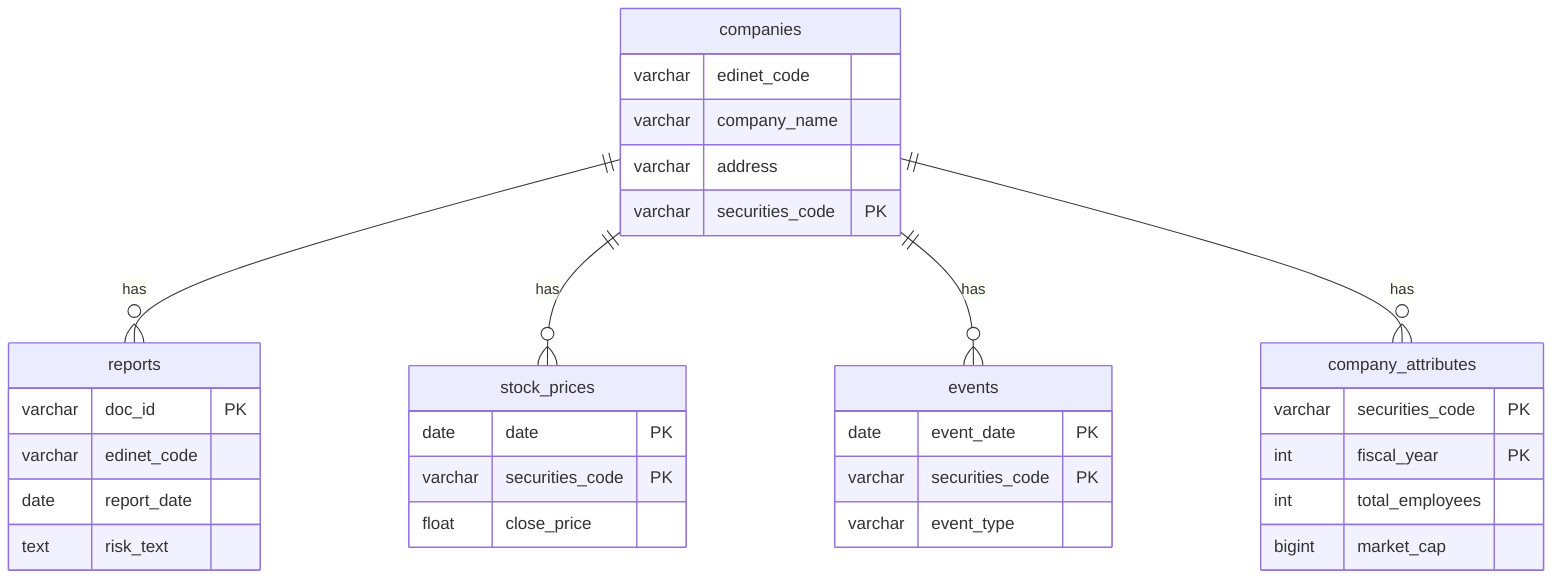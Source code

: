 %%{init: {'er': {'layoutDirection': 'LR'}} }%%
erDiagram
    companies ||--o{ reports : has
    companies ||--o{ stock_prices : has
    companies ||--o{ events : has
    companies ||--o{ company_attributes : has

    companies {
        varchar edinet_code
        varchar company_name
        varchar address
        varchar securities_code PK
    }
    reports {
        varchar doc_id PK
        varchar edinet_code
        date report_date
        text risk_text
    }
    stock_prices {
        date date PK
        varchar securities_code PK
        float close_price
    }
    events {
        date event_date PK
        varchar securities_code PK
        varchar event_type
    }
    company_attributes {
        varchar securities_code PK
        int fiscal_year PK
        int total_employees
        bigint market_cap
    }